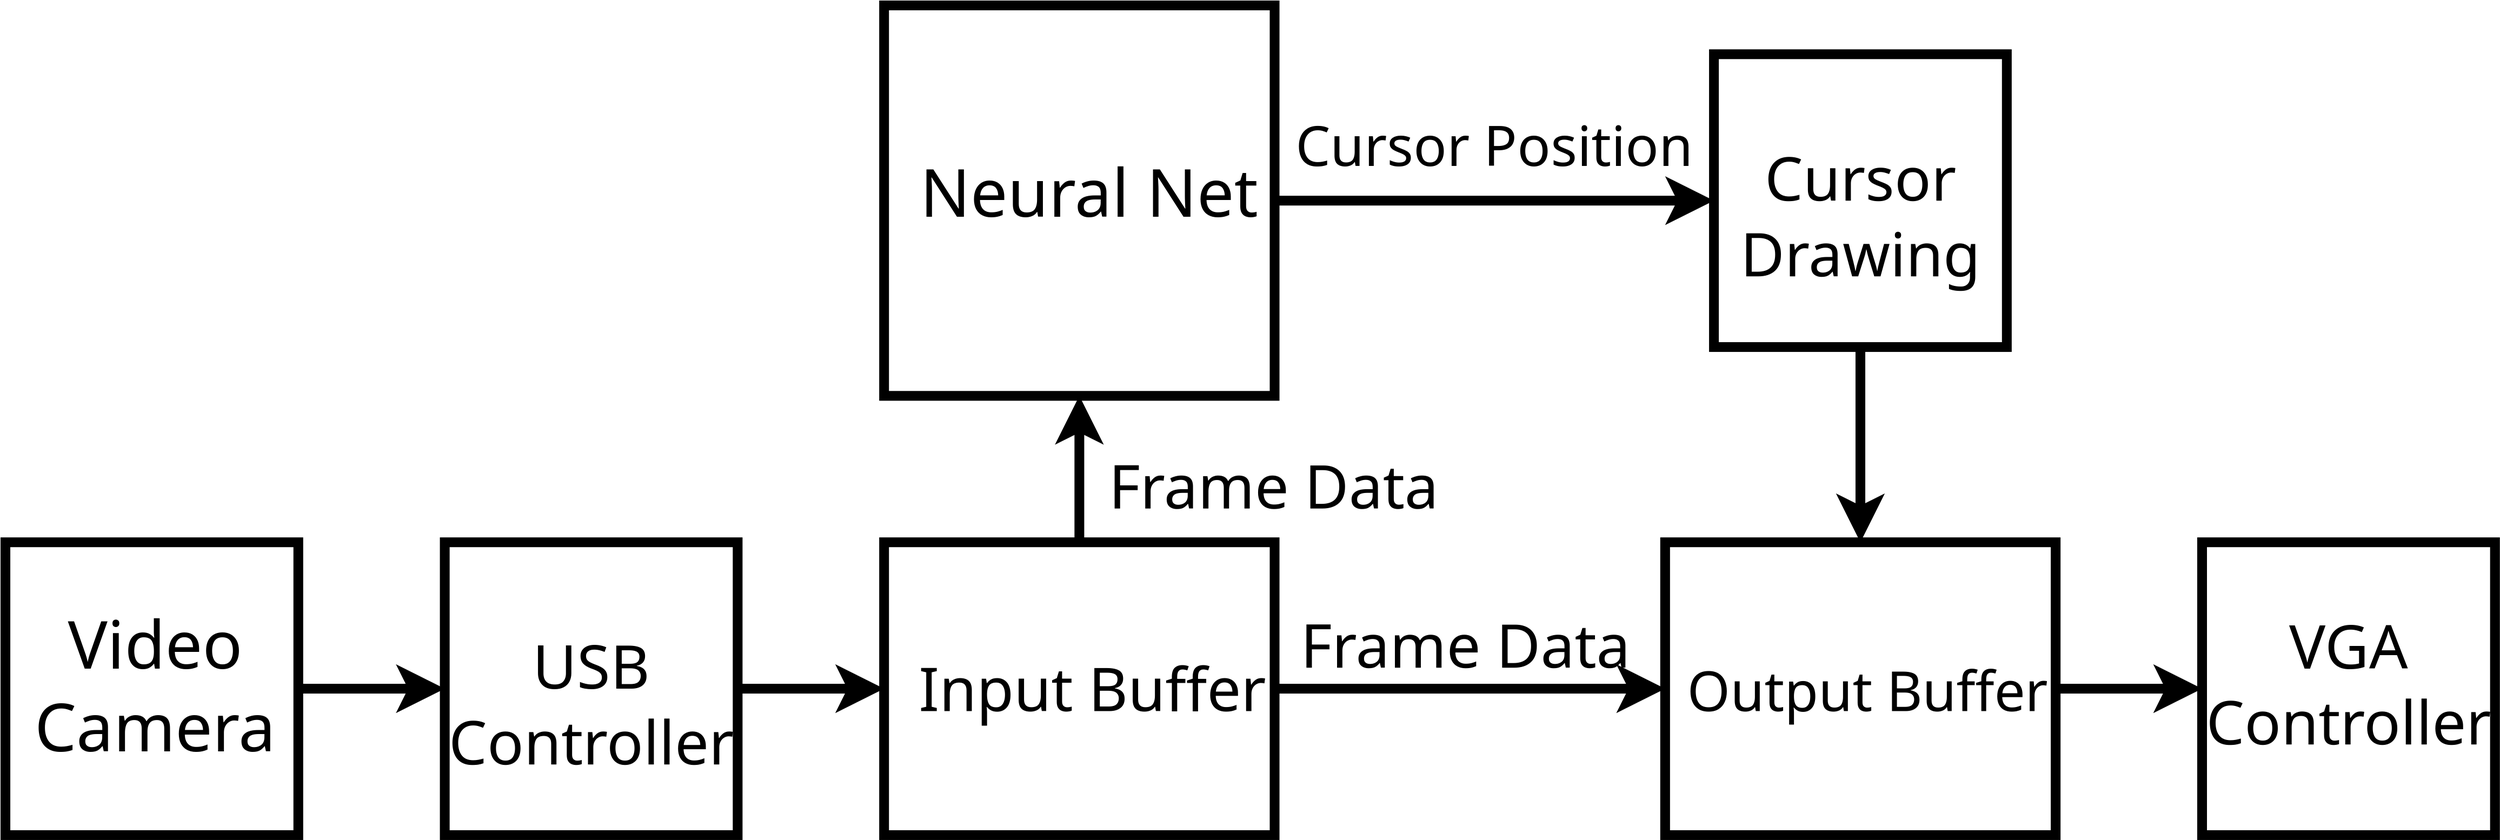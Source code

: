 <?xml version="1.0" encoding="UTF-8"?>
<dia:diagram xmlns:dia="http://www.lysator.liu.se/~alla/dia/">
  <dia:layer name="Background" visible="true" active="true">
    <dia:object type="Standard - Box" version="0" id="O0">
      <dia:attribute name="obj_pos">
        <dia:point val="3.55,-73.317"/>
      </dia:attribute>
      <dia:attribute name="obj_bb">
        <dia:rectangle val="3.099,-73.769;31.088,-45.78"/>
      </dia:attribute>
      <dia:attribute name="elem_corner">
        <dia:point val="3.55,-73.317"/>
      </dia:attribute>
      <dia:attribute name="elem_width">
        <dia:real val="27.086"/>
      </dia:attribute>
      <dia:attribute name="elem_height">
        <dia:real val="27.086"/>
      </dia:attribute>
      <dia:attribute name="border_width">
        <dia:real val="0.903"/>
      </dia:attribute>
      <dia:attribute name="show_background">
        <dia:boolean val="true"/>
      </dia:attribute>
    </dia:object>
    <dia:object type="Standard - Text" version="1" id="O1">
      <dia:attribute name="obj_pos">
        <dia:point val="17.402,-61.625"/>
      </dia:attribute>
      <dia:attribute name="obj_bb">
        <dia:rectangle val="6.747,-67.3;28.057,-52.538"/>
      </dia:attribute>
      <dia:attribute name="text">
        <dia:composite type="text">
          <dia:attribute name="string">
            <dia:string>#Video
Camera#</dia:string>
          </dia:attribute>
          <dia:attribute name="font">
            <dia:font family="Droid Sans" style="0" name="Courier"/>
          </dia:attribute>
          <dia:attribute name="height">
            <dia:real val="7.644"/>
          </dia:attribute>
          <dia:attribute name="pos">
            <dia:point val="17.402,-61.625"/>
          </dia:attribute>
          <dia:attribute name="color">
            <dia:color val="#000000"/>
          </dia:attribute>
          <dia:attribute name="alignment">
            <dia:enum val="1"/>
          </dia:attribute>
        </dia:composite>
      </dia:attribute>
      <dia:attribute name="valign">
        <dia:enum val="3"/>
      </dia:attribute>
    </dia:object>
    <dia:object type="Standard - Box" version="0" id="O2">
      <dia:attribute name="obj_pos">
        <dia:point val="84.809,-122.976"/>
      </dia:attribute>
      <dia:attribute name="obj_bb">
        <dia:rectangle val="84.358,-123.427;121.376,-86.409"/>
      </dia:attribute>
      <dia:attribute name="elem_corner">
        <dia:point val="84.809,-122.976"/>
      </dia:attribute>
      <dia:attribute name="elem_width">
        <dia:real val="36.115"/>
      </dia:attribute>
      <dia:attribute name="elem_height">
        <dia:real val="36.115"/>
      </dia:attribute>
      <dia:attribute name="border_width">
        <dia:real val="0.903"/>
      </dia:attribute>
      <dia:attribute name="show_background">
        <dia:boolean val="true"/>
      </dia:attribute>
    </dia:object>
    <dia:object type="Standard - Box" version="0" id="O3">
      <dia:attribute name="obj_pos">
        <dia:point val="161.554,-118.462"/>
      </dia:attribute>
      <dia:attribute name="obj_bb">
        <dia:rectangle val="161.103,-118.913;189.092,-90.924"/>
      </dia:attribute>
      <dia:attribute name="elem_corner">
        <dia:point val="161.554,-118.462"/>
      </dia:attribute>
      <dia:attribute name="elem_width">
        <dia:real val="27.086"/>
      </dia:attribute>
      <dia:attribute name="elem_height">
        <dia:real val="27.086"/>
      </dia:attribute>
      <dia:attribute name="border_width">
        <dia:real val="0.903"/>
      </dia:attribute>
      <dia:attribute name="show_background">
        <dia:boolean val="true"/>
      </dia:attribute>
    </dia:object>
    <dia:object type="Standard - Box" version="0" id="O4">
      <dia:attribute name="obj_pos">
        <dia:point val="84.809,-73.317"/>
      </dia:attribute>
      <dia:attribute name="obj_bb">
        <dia:rectangle val="84.358,-73.769;121.376,-45.78"/>
      </dia:attribute>
      <dia:attribute name="elem_corner">
        <dia:point val="84.809,-73.317"/>
      </dia:attribute>
      <dia:attribute name="elem_width">
        <dia:real val="36.115"/>
      </dia:attribute>
      <dia:attribute name="elem_height">
        <dia:real val="27.086"/>
      </dia:attribute>
      <dia:attribute name="border_width">
        <dia:real val="0.903"/>
      </dia:attribute>
      <dia:attribute name="show_background">
        <dia:boolean val="true"/>
      </dia:attribute>
    </dia:object>
    <dia:object type="Standard - Box" version="0" id="O5">
      <dia:attribute name="obj_pos">
        <dia:point val="157.04,-73.317"/>
      </dia:attribute>
      <dia:attribute name="obj_bb">
        <dia:rectangle val="156.589,-73.769;193.607,-45.78"/>
      </dia:attribute>
      <dia:attribute name="elem_corner">
        <dia:point val="157.04,-73.317"/>
      </dia:attribute>
      <dia:attribute name="elem_width">
        <dia:real val="36.115"/>
      </dia:attribute>
      <dia:attribute name="elem_height">
        <dia:real val="27.086"/>
      </dia:attribute>
      <dia:attribute name="border_width">
        <dia:real val="0.903"/>
      </dia:attribute>
      <dia:attribute name="show_background">
        <dia:boolean val="true"/>
      </dia:attribute>
    </dia:object>
    <dia:object type="Standard - Text" version="1" id="O6">
      <dia:attribute name="obj_pos">
        <dia:point val="88.008,-57.697"/>
      </dia:attribute>
      <dia:attribute name="obj_bb">
        <dia:rectangle val="88.008,-62.9;118.856,-56.375"/>
      </dia:attribute>
      <dia:attribute name="text">
        <dia:composite type="text">
          <dia:attribute name="string">
            <dia:string>#Input Buffer#</dia:string>
          </dia:attribute>
          <dia:attribute name="font">
            <dia:font family="Droid Sans" style="0" name="Courier"/>
          </dia:attribute>
          <dia:attribute name="height">
            <dia:real val="7.007"/>
          </dia:attribute>
          <dia:attribute name="pos">
            <dia:point val="88.008,-57.697"/>
          </dia:attribute>
          <dia:attribute name="color">
            <dia:color val="#000000"/>
          </dia:attribute>
          <dia:attribute name="alignment">
            <dia:enum val="0"/>
          </dia:attribute>
        </dia:composite>
      </dia:attribute>
      <dia:attribute name="valign">
        <dia:enum val="3"/>
      </dia:attribute>
    </dia:object>
    <dia:object type="Standard - Text" version="1" id="O7">
      <dia:attribute name="obj_pos">
        <dia:point val="159.073,-57.697"/>
      </dia:attribute>
      <dia:attribute name="obj_bb">
        <dia:rectangle val="159.073,-62.43;190.911,-56.495"/>
      </dia:attribute>
      <dia:attribute name="text">
        <dia:composite type="text">
          <dia:attribute name="string">
            <dia:string>#Output Buffer#</dia:string>
          </dia:attribute>
          <dia:attribute name="font">
            <dia:font family="Droid Sans" style="0" name="Courier"/>
          </dia:attribute>
          <dia:attribute name="height">
            <dia:real val="6.37"/>
          </dia:attribute>
          <dia:attribute name="pos">
            <dia:point val="159.073,-57.697"/>
          </dia:attribute>
          <dia:attribute name="color">
            <dia:color val="#000000"/>
          </dia:attribute>
          <dia:attribute name="alignment">
            <dia:enum val="0"/>
          </dia:attribute>
        </dia:composite>
      </dia:attribute>
      <dia:attribute name="valign">
        <dia:enum val="3"/>
      </dia:attribute>
    </dia:object>
    <dia:object type="Standard - Box" version="0" id="O8">
      <dia:attribute name="obj_pos">
        <dia:point val="44.18,-73.317"/>
      </dia:attribute>
      <dia:attribute name="obj_bb">
        <dia:rectangle val="43.728,-73.769;71.718,-45.78"/>
      </dia:attribute>
      <dia:attribute name="elem_corner">
        <dia:point val="44.18,-73.317"/>
      </dia:attribute>
      <dia:attribute name="elem_width">
        <dia:real val="27.086"/>
      </dia:attribute>
      <dia:attribute name="elem_height">
        <dia:real val="27.086"/>
      </dia:attribute>
      <dia:attribute name="border_width">
        <dia:real val="0.903"/>
      </dia:attribute>
      <dia:attribute name="show_background">
        <dia:boolean val="true"/>
      </dia:attribute>
    </dia:object>
    <dia:object type="Standard - Text" version="1" id="O9">
      <dia:attribute name="obj_pos">
        <dia:point val="57.723,-59.774"/>
      </dia:attribute>
      <dia:attribute name="obj_bb">
        <dia:rectangle val="45.013,-64.977;70.433,-51.444"/>
      </dia:attribute>
      <dia:attribute name="text">
        <dia:composite type="text">
          <dia:attribute name="string">
            <dia:string>#USB
Controller#</dia:string>
          </dia:attribute>
          <dia:attribute name="font">
            <dia:font family="Droid Sans" style="0" name="Courier"/>
          </dia:attribute>
          <dia:attribute name="height">
            <dia:real val="7.007"/>
          </dia:attribute>
          <dia:attribute name="pos">
            <dia:point val="57.723,-59.774"/>
          </dia:attribute>
          <dia:attribute name="color">
            <dia:color val="#000000"/>
          </dia:attribute>
          <dia:attribute name="alignment">
            <dia:enum val="1"/>
          </dia:attribute>
        </dia:composite>
      </dia:attribute>
      <dia:attribute name="valign">
        <dia:enum val="3"/>
      </dia:attribute>
      <dia:connections>
        <dia:connection handle="0" to="O8" connection="8"/>
      </dia:connections>
    </dia:object>
    <dia:object type="Standard - Text" version="1" id="O10">
      <dia:attribute name="obj_pos">
        <dia:point val="88.13,-103.432"/>
      </dia:attribute>
      <dia:attribute name="obj_bb">
        <dia:rectangle val="88.13,-109.107;118.058,-101.989"/>
      </dia:attribute>
      <dia:attribute name="text">
        <dia:composite type="text">
          <dia:attribute name="string">
            <dia:string>#Neural Net#</dia:string>
          </dia:attribute>
          <dia:attribute name="font">
            <dia:font family="Droid Sans" style="0" name="Courier"/>
          </dia:attribute>
          <dia:attribute name="height">
            <dia:real val="7.644"/>
          </dia:attribute>
          <dia:attribute name="pos">
            <dia:point val="88.13,-103.432"/>
          </dia:attribute>
          <dia:attribute name="color">
            <dia:color val="#000000"/>
          </dia:attribute>
          <dia:attribute name="alignment">
            <dia:enum val="0"/>
          </dia:attribute>
        </dia:composite>
      </dia:attribute>
      <dia:attribute name="valign">
        <dia:enum val="3"/>
      </dia:attribute>
    </dia:object>
    <dia:object type="Standard - Text" version="1" id="O11">
      <dia:attribute name="obj_pos">
        <dia:point val="175.098,-104.918"/>
      </dia:attribute>
      <dia:attribute name="obj_bb">
        <dia:rectangle val="164.684,-110.121;185.512,-96.588"/>
      </dia:attribute>
      <dia:attribute name="text">
        <dia:composite type="text">
          <dia:attribute name="string">
            <dia:string>#Cursor
Drawing#</dia:string>
          </dia:attribute>
          <dia:attribute name="font">
            <dia:font family="Droid Sans" style="0" name="Courier"/>
          </dia:attribute>
          <dia:attribute name="height">
            <dia:real val="7.007"/>
          </dia:attribute>
          <dia:attribute name="pos">
            <dia:point val="175.098,-104.918"/>
          </dia:attribute>
          <dia:attribute name="color">
            <dia:color val="#000000"/>
          </dia:attribute>
          <dia:attribute name="alignment">
            <dia:enum val="1"/>
          </dia:attribute>
        </dia:composite>
      </dia:attribute>
      <dia:attribute name="valign">
        <dia:enum val="3"/>
      </dia:attribute>
      <dia:connections>
        <dia:connection handle="0" to="O3" connection="8"/>
      </dia:connections>
    </dia:object>
    <dia:object type="Standard - Box" version="0" id="O12">
      <dia:attribute name="obj_pos">
        <dia:point val="206.698,-73.317"/>
      </dia:attribute>
      <dia:attribute name="obj_bb">
        <dia:rectangle val="206.247,-73.769;234.236,-45.78"/>
      </dia:attribute>
      <dia:attribute name="elem_corner">
        <dia:point val="206.698,-73.317"/>
      </dia:attribute>
      <dia:attribute name="elem_width">
        <dia:real val="27.086"/>
      </dia:attribute>
      <dia:attribute name="elem_height">
        <dia:real val="27.086"/>
      </dia:attribute>
      <dia:attribute name="border_width">
        <dia:real val="0.903"/>
      </dia:attribute>
      <dia:attribute name="show_background">
        <dia:boolean val="true"/>
      </dia:attribute>
    </dia:object>
    <dia:object type="Standard - Text" version="1" id="O13">
      <dia:attribute name="obj_pos">
        <dia:point val="220.242,-61.625"/>
      </dia:attribute>
      <dia:attribute name="obj_bb">
        <dia:rectangle val="207.532,-66.828;232.952,-53.295"/>
      </dia:attribute>
      <dia:attribute name="text">
        <dia:composite type="text">
          <dia:attribute name="string">
            <dia:string>#VGA
Controller#</dia:string>
          </dia:attribute>
          <dia:attribute name="font">
            <dia:font family="Droid Sans" style="0" name="Courier"/>
          </dia:attribute>
          <dia:attribute name="height">
            <dia:real val="7.007"/>
          </dia:attribute>
          <dia:attribute name="pos">
            <dia:point val="220.242,-61.625"/>
          </dia:attribute>
          <dia:attribute name="color">
            <dia:color val="#000000"/>
          </dia:attribute>
          <dia:attribute name="alignment">
            <dia:enum val="1"/>
          </dia:attribute>
        </dia:composite>
      </dia:attribute>
      <dia:attribute name="valign">
        <dia:enum val="3"/>
      </dia:attribute>
    </dia:object>
    <dia:object type="Standard - Line" version="0" id="O14">
      <dia:attribute name="obj_pos">
        <dia:point val="30.637,-59.774"/>
      </dia:attribute>
      <dia:attribute name="obj_bb">
        <dia:rectangle val="30.185,-62.034;45.189,-57.515"/>
      </dia:attribute>
      <dia:attribute name="conn_endpoints">
        <dia:point val="30.637,-59.774"/>
        <dia:point val="44.18,-59.774"/>
      </dia:attribute>
      <dia:attribute name="numcp">
        <dia:int val="1"/>
      </dia:attribute>
      <dia:attribute name="line_width">
        <dia:real val="0.903"/>
      </dia:attribute>
      <dia:attribute name="end_arrow">
        <dia:enum val="22"/>
      </dia:attribute>
      <dia:attribute name="end_arrow_length">
        <dia:real val="2.5"/>
      </dia:attribute>
      <dia:attribute name="end_arrow_width">
        <dia:real val="2.5"/>
      </dia:attribute>
      <dia:connections>
        <dia:connection handle="0" to="O0" connection="4"/>
        <dia:connection handle="1" to="O8" connection="3"/>
      </dia:connections>
    </dia:object>
    <dia:object type="Standard - Line" version="0" id="O15">
      <dia:attribute name="obj_pos">
        <dia:point val="71.266,-59.774"/>
      </dia:attribute>
      <dia:attribute name="obj_bb">
        <dia:rectangle val="70.815,-62.034;85.819,-57.515"/>
      </dia:attribute>
      <dia:attribute name="conn_endpoints">
        <dia:point val="71.266,-59.774"/>
        <dia:point val="84.809,-59.774"/>
      </dia:attribute>
      <dia:attribute name="numcp">
        <dia:int val="1"/>
      </dia:attribute>
      <dia:attribute name="line_width">
        <dia:real val="0.903"/>
      </dia:attribute>
      <dia:attribute name="end_arrow">
        <dia:enum val="22"/>
      </dia:attribute>
      <dia:attribute name="end_arrow_length">
        <dia:real val="2.5"/>
      </dia:attribute>
      <dia:attribute name="end_arrow_width">
        <dia:real val="2.5"/>
      </dia:attribute>
      <dia:connections>
        <dia:connection handle="0" to="O8" connection="4"/>
        <dia:connection handle="1" to="O4" connection="3"/>
      </dia:connections>
    </dia:object>
    <dia:object type="Standard - Line" version="0" id="O16">
      <dia:attribute name="obj_pos">
        <dia:point val="120.925,-59.774"/>
      </dia:attribute>
      <dia:attribute name="obj_bb">
        <dia:rectangle val="120.474,-62.034;158.049,-57.515"/>
      </dia:attribute>
      <dia:attribute name="conn_endpoints">
        <dia:point val="120.925,-59.774"/>
        <dia:point val="157.04,-59.774"/>
      </dia:attribute>
      <dia:attribute name="numcp">
        <dia:int val="1"/>
      </dia:attribute>
      <dia:attribute name="line_width">
        <dia:real val="0.903"/>
      </dia:attribute>
      <dia:attribute name="end_arrow">
        <dia:enum val="22"/>
      </dia:attribute>
      <dia:attribute name="end_arrow_length">
        <dia:real val="2.5"/>
      </dia:attribute>
      <dia:attribute name="end_arrow_width">
        <dia:real val="2.5"/>
      </dia:attribute>
      <dia:connections>
        <dia:connection handle="0" to="O4" connection="4"/>
        <dia:connection handle="1" to="O5" connection="3"/>
      </dia:connections>
    </dia:object>
    <dia:object type="Standard - Line" version="0" id="O17">
      <dia:attribute name="obj_pos">
        <dia:point val="193.155,-59.774"/>
      </dia:attribute>
      <dia:attribute name="obj_bb">
        <dia:rectangle val="192.704,-62.034;207.707,-57.515"/>
      </dia:attribute>
      <dia:attribute name="conn_endpoints">
        <dia:point val="193.155,-59.774"/>
        <dia:point val="206.698,-59.774"/>
      </dia:attribute>
      <dia:attribute name="numcp">
        <dia:int val="1"/>
      </dia:attribute>
      <dia:attribute name="line_width">
        <dia:real val="0.903"/>
      </dia:attribute>
      <dia:attribute name="end_arrow">
        <dia:enum val="22"/>
      </dia:attribute>
      <dia:attribute name="end_arrow_length">
        <dia:real val="2.5"/>
      </dia:attribute>
      <dia:attribute name="end_arrow_width">
        <dia:real val="2.5"/>
      </dia:attribute>
      <dia:connections>
        <dia:connection handle="0" to="O5" connection="4"/>
        <dia:connection handle="1" to="O12" connection="3"/>
      </dia:connections>
    </dia:object>
    <dia:object type="Standard - Line" version="0" id="O18">
      <dia:attribute name="obj_pos">
        <dia:point val="102.867,-73.317"/>
      </dia:attribute>
      <dia:attribute name="obj_bb">
        <dia:rectangle val="100.608,-87.87;105.126,-72.866"/>
      </dia:attribute>
      <dia:attribute name="conn_endpoints">
        <dia:point val="102.867,-73.317"/>
        <dia:point val="102.867,-86.861"/>
      </dia:attribute>
      <dia:attribute name="numcp">
        <dia:int val="1"/>
      </dia:attribute>
      <dia:attribute name="line_width">
        <dia:real val="0.903"/>
      </dia:attribute>
      <dia:attribute name="end_arrow">
        <dia:enum val="22"/>
      </dia:attribute>
      <dia:attribute name="end_arrow_length">
        <dia:real val="2.5"/>
      </dia:attribute>
      <dia:attribute name="end_arrow_width">
        <dia:real val="2.5"/>
      </dia:attribute>
      <dia:connections>
        <dia:connection handle="0" to="O4" connection="1"/>
        <dia:connection handle="1" to="O2" connection="6"/>
      </dia:connections>
    </dia:object>
    <dia:object type="Standard - Line" version="0" id="O19">
      <dia:attribute name="obj_pos">
        <dia:point val="120.925,-104.918"/>
      </dia:attribute>
      <dia:attribute name="obj_bb">
        <dia:rectangle val="120.474,-107.177;162.563,-102.659"/>
      </dia:attribute>
      <dia:attribute name="conn_endpoints">
        <dia:point val="120.925,-104.918"/>
        <dia:point val="161.554,-104.918"/>
      </dia:attribute>
      <dia:attribute name="numcp">
        <dia:int val="1"/>
      </dia:attribute>
      <dia:attribute name="line_width">
        <dia:real val="0.903"/>
      </dia:attribute>
      <dia:attribute name="end_arrow">
        <dia:enum val="22"/>
      </dia:attribute>
      <dia:attribute name="end_arrow_length">
        <dia:real val="2.5"/>
      </dia:attribute>
      <dia:attribute name="end_arrow_width">
        <dia:real val="2.5"/>
      </dia:attribute>
      <dia:connections>
        <dia:connection handle="0" to="O2" connection="4"/>
        <dia:connection handle="1" to="O3" connection="3"/>
      </dia:connections>
    </dia:object>
    <dia:object type="Standard - Line" version="0" id="O20">
      <dia:attribute name="obj_pos">
        <dia:point val="175.098,-91.375"/>
      </dia:attribute>
      <dia:attribute name="obj_bb">
        <dia:rectangle val="172.839,-91.826;177.357,-72.308"/>
      </dia:attribute>
      <dia:attribute name="conn_endpoints">
        <dia:point val="175.098,-91.375"/>
        <dia:point val="175.098,-73.317"/>
      </dia:attribute>
      <dia:attribute name="numcp">
        <dia:int val="1"/>
      </dia:attribute>
      <dia:attribute name="line_width">
        <dia:real val="0.903"/>
      </dia:attribute>
      <dia:attribute name="end_arrow">
        <dia:enum val="22"/>
      </dia:attribute>
      <dia:attribute name="end_arrow_length">
        <dia:real val="2.5"/>
      </dia:attribute>
      <dia:attribute name="end_arrow_width">
        <dia:real val="2.5"/>
      </dia:attribute>
      <dia:connections>
        <dia:connection handle="0" to="O3" connection="6"/>
        <dia:connection handle="1" to="O5" connection="1"/>
      </dia:connections>
    </dia:object>
    <dia:object type="Standard - Text" version="1" id="O21">
      <dia:attribute name="obj_pos">
        <dia:point val="122.866,-108.13"/>
      </dia:attribute>
      <dia:attribute name="obj_bb">
        <dia:rectangle val="122.866,-112.862;158.068,-106.927"/>
      </dia:attribute>
      <dia:attribute name="text">
        <dia:composite type="text">
          <dia:attribute name="string">
            <dia:string>#Cursor Position#</dia:string>
          </dia:attribute>
          <dia:attribute name="font">
            <dia:font family="Droid Sans" style="0" name="Courier"/>
          </dia:attribute>
          <dia:attribute name="height">
            <dia:real val="6.37"/>
          </dia:attribute>
          <dia:attribute name="pos">
            <dia:point val="122.866,-108.13"/>
          </dia:attribute>
          <dia:attribute name="color">
            <dia:color val="#000000"/>
          </dia:attribute>
          <dia:attribute name="alignment">
            <dia:enum val="0"/>
          </dia:attribute>
        </dia:composite>
      </dia:attribute>
      <dia:attribute name="valign">
        <dia:enum val="3"/>
      </dia:attribute>
    </dia:object>
    <dia:object type="Standard - Text" version="1" id="O22">
      <dia:attribute name="obj_pos">
        <dia:point val="123.32,-61.719"/>
      </dia:attribute>
      <dia:attribute name="obj_bb">
        <dia:rectangle val="123.32,-66.921;152.39,-60.396"/>
      </dia:attribute>
      <dia:attribute name="text">
        <dia:composite type="text">
          <dia:attribute name="string">
            <dia:string>#Frame Data#</dia:string>
          </dia:attribute>
          <dia:attribute name="font">
            <dia:font family="Droid Sans" style="0" name="Courier"/>
          </dia:attribute>
          <dia:attribute name="height">
            <dia:real val="7.007"/>
          </dia:attribute>
          <dia:attribute name="pos">
            <dia:point val="123.32,-61.719"/>
          </dia:attribute>
          <dia:attribute name="color">
            <dia:color val="#000000"/>
          </dia:attribute>
          <dia:attribute name="alignment">
            <dia:enum val="0"/>
          </dia:attribute>
        </dia:composite>
      </dia:attribute>
      <dia:attribute name="valign">
        <dia:enum val="3"/>
      </dia:attribute>
    </dia:object>
    <dia:object type="Standard - Text" version="1" id="O23">
      <dia:attribute name="obj_pos">
        <dia:point val="105.591,-76.443"/>
      </dia:attribute>
      <dia:attribute name="obj_bb">
        <dia:rectangle val="105.591,-81.645;134.661,-75.12"/>
      </dia:attribute>
      <dia:attribute name="text">
        <dia:composite type="text">
          <dia:attribute name="string">
            <dia:string>#Frame Data#</dia:string>
          </dia:attribute>
          <dia:attribute name="font">
            <dia:font family="Droid Sans" style="0" name="Courier"/>
          </dia:attribute>
          <dia:attribute name="height">
            <dia:real val="7.007"/>
          </dia:attribute>
          <dia:attribute name="pos">
            <dia:point val="105.591,-76.443"/>
          </dia:attribute>
          <dia:attribute name="color">
            <dia:color val="#000000"/>
          </dia:attribute>
          <dia:attribute name="alignment">
            <dia:enum val="0"/>
          </dia:attribute>
        </dia:composite>
      </dia:attribute>
      <dia:attribute name="valign">
        <dia:enum val="3"/>
      </dia:attribute>
    </dia:object>
  </dia:layer>
</dia:diagram>
